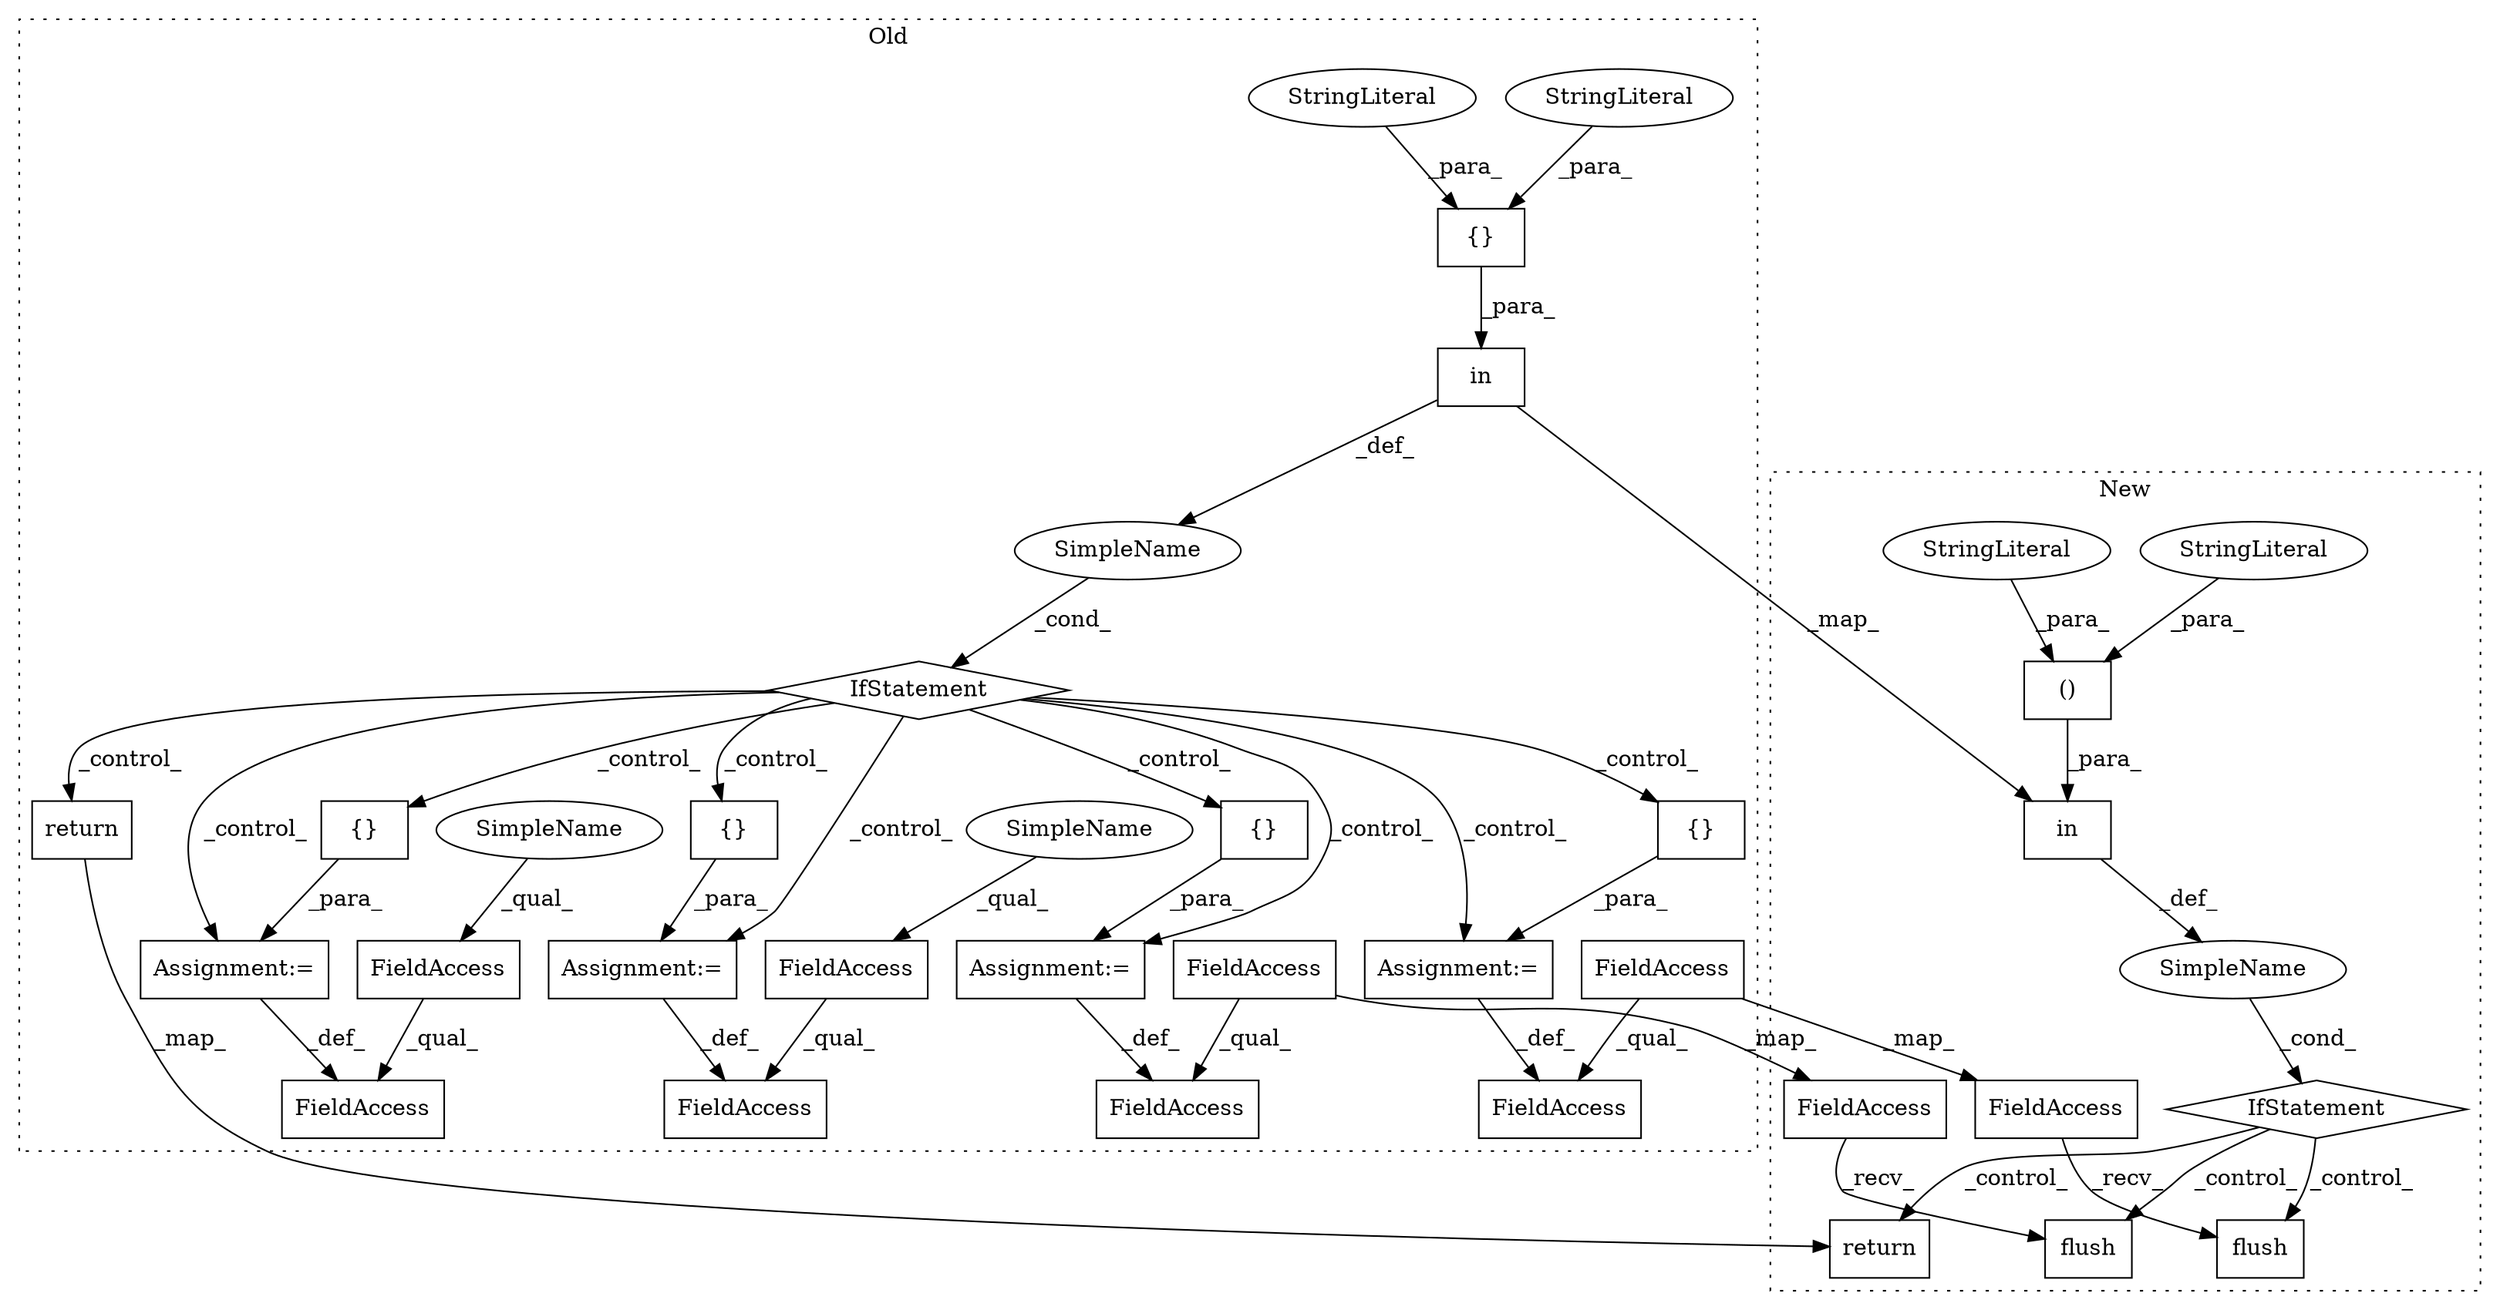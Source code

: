 digraph G {
subgraph cluster0 {
1 [label="IfStatement" a="25" s="3298,3357" l="8,2" shape="diamond"];
5 [label="Assignment:=" a="7" s="3751" l="1" shape="box"];
6 [label="SimpleName" a="42" s="" l="" shape="ellipse"];
7 [label="Assignment:=" a="7" s="3386" l="1" shape="box"];
9 [label="{}" a="4" s="3341,3356" l="1,1" shape="box"];
10 [label="FieldAccess" a="22" s="3367" l="19" shape="box"];
11 [label="{}" a="4" s="3769" l="2" shape="box"];
12 [label="FieldAccess" a="22" s="3367" l="9" shape="box"];
13 [label="{}" a="4" s="3404" l="2" shape="box"];
14 [label="FieldAccess" a="22" s="3732" l="19" shape="box"];
15 [label="in" a="105" s="3306" l="51" shape="box"];
17 [label="FieldAccess" a="22" s="3732" l="9" shape="box"];
19 [label="StringLiteral" a="45" s="3350" l="6" shape="ellipse"];
20 [label="StringLiteral" a="45" s="3342" l="7" shape="ellipse"];
24 [label="return" a="41" s="3461" l="7" shape="box"];
25 [label="{}" a="4" s="3722" l="2" shape="box"];
27 [label="FieldAccess" a="22" s="3685" l="19" shape="box"];
28 [label="{}" a="4" s="3451" l="2" shape="box"];
29 [label="FieldAccess" a="22" s="3414" l="19" shape="box"];
30 [label="Assignment:=" a="7" s="3433" l="1" shape="box"];
31 [label="Assignment:=" a="7" s="3704" l="1" shape="box"];
32 [label="FieldAccess" a="22" s="3414" l="9" shape="box"];
34 [label="FieldAccess" a="22" s="3685" l="9" shape="box"];
35 [label="SimpleName" a="42" s="3367" l="4" shape="ellipse"];
36 [label="SimpleName" a="42" s="3414" l="4" shape="ellipse"];
label = "Old";
style="dotted";
}
subgraph cluster1 {
2 [label="flush" a="32" s="3630" l="7" shape="box"];
3 [label="IfStatement" a="25" s="3298,3360" l="8,3" shape="diamond"];
4 [label="SimpleName" a="42" s="" l="" shape="ellipse"];
8 [label="()" a="106" s="3334" l="26" shape="box"];
16 [label="in" a="105" s="3306" l="54" shape="box"];
18 [label="FieldAccess" a="22" s="3620" l="9" shape="box"];
21 [label="StringLiteral" a="45" s="3334" l="7" shape="ellipse"];
22 [label="StringLiteral" a="45" s="3354" l="6" shape="ellipse"];
23 [label="return" a="41" s="3396" l="7" shape="box"];
26 [label="flush" a="32" s="3381" l="7" shape="box"];
33 [label="FieldAccess" a="22" s="3371" l="9" shape="box"];
label = "New";
style="dotted";
}
1 -> 11 [label="_control_"];
1 -> 24 [label="_control_"];
1 -> 25 [label="_control_"];
1 -> 7 [label="_control_"];
1 -> 31 [label="_control_"];
1 -> 30 [label="_control_"];
1 -> 5 [label="_control_"];
1 -> 13 [label="_control_"];
1 -> 28 [label="_control_"];
3 -> 26 [label="_control_"];
3 -> 2 [label="_control_"];
3 -> 23 [label="_control_"];
4 -> 3 [label="_cond_"];
5 -> 14 [label="_def_"];
6 -> 1 [label="_cond_"];
7 -> 10 [label="_def_"];
8 -> 16 [label="_para_"];
9 -> 15 [label="_para_"];
11 -> 5 [label="_para_"];
12 -> 10 [label="_qual_"];
13 -> 7 [label="_para_"];
15 -> 6 [label="_def_"];
15 -> 16 [label="_map_"];
16 -> 4 [label="_def_"];
17 -> 14 [label="_qual_"];
17 -> 18 [label="_map_"];
18 -> 2 [label="_recv_"];
19 -> 9 [label="_para_"];
20 -> 9 [label="_para_"];
21 -> 8 [label="_para_"];
22 -> 8 [label="_para_"];
24 -> 23 [label="_map_"];
25 -> 31 [label="_para_"];
28 -> 30 [label="_para_"];
30 -> 29 [label="_def_"];
31 -> 27 [label="_def_"];
32 -> 29 [label="_qual_"];
33 -> 26 [label="_recv_"];
34 -> 27 [label="_qual_"];
34 -> 33 [label="_map_"];
35 -> 12 [label="_qual_"];
36 -> 32 [label="_qual_"];
}